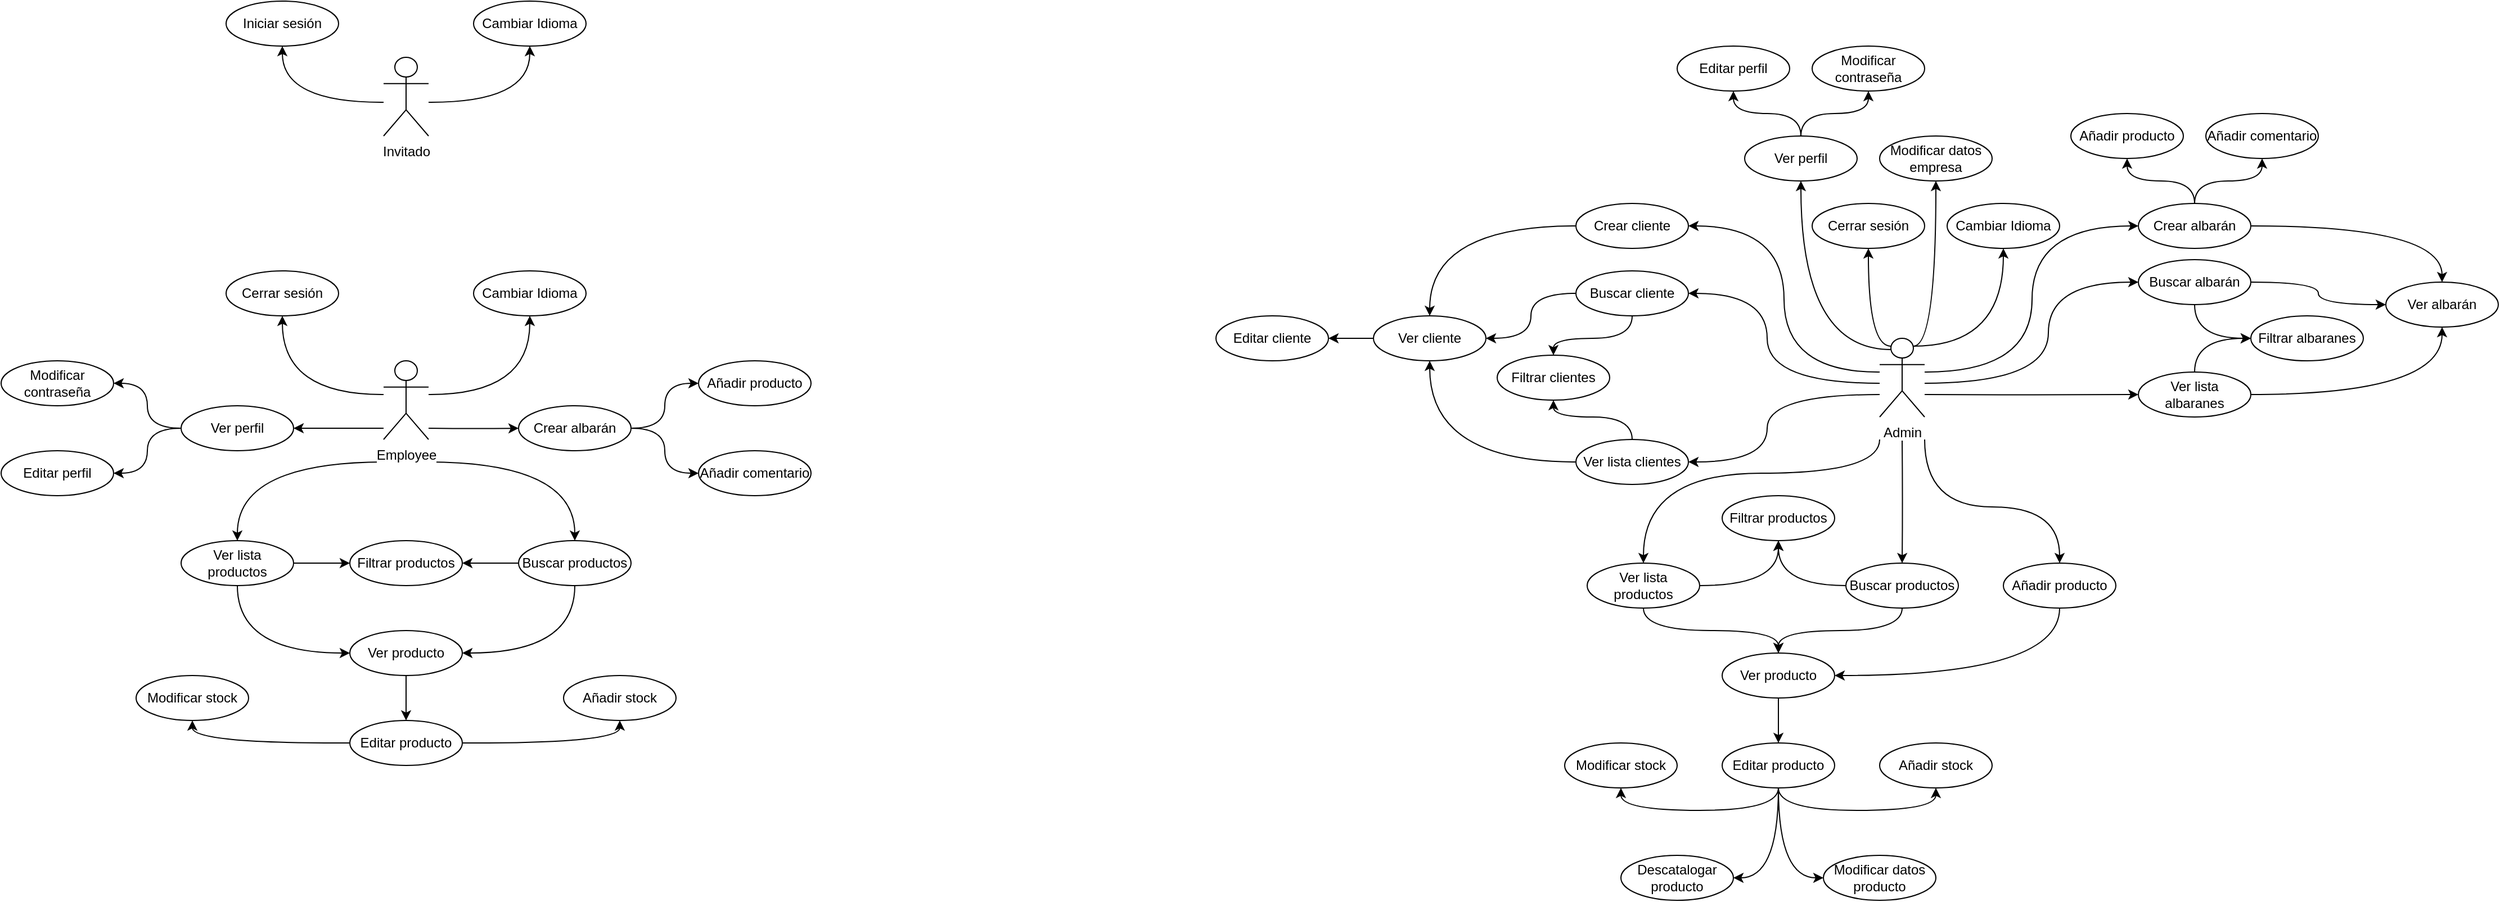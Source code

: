 <mxfile version="12.4.2" type="device" pages="1"><diagram id="t-pnMxglqVL1bs8oML7X" name="Página-1"><mxGraphModel dx="2507" dy="725" grid="1" gridSize="10" guides="1" tooltips="1" connect="1" arrows="1" fold="1" page="1" pageScale="1" pageWidth="1169" pageHeight="827" math="0" shadow="0"><root><mxCell id="0"/><mxCell id="1" parent="0"/><mxCell id="mmlNpVnvn-ikq8rBzPxx-4" style="edgeStyle=orthogonalEdgeStyle;orthogonalLoop=1;jettySize=auto;html=1;entryX=0.5;entryY=1;entryDx=0;entryDy=0;curved=1;" edge="1" parent="1" target="mmlNpVnvn-ikq8rBzPxx-2"><mxGeometry relative="1" as="geometry"><mxPoint x="280" y="210" as="sourcePoint"/></mxGeometry></mxCell><mxCell id="mmlNpVnvn-ikq8rBzPxx-5" style="edgeStyle=orthogonalEdgeStyle;curved=1;orthogonalLoop=1;jettySize=auto;html=1;entryX=0.5;entryY=1;entryDx=0;entryDy=0;" edge="1" parent="1" target="mmlNpVnvn-ikq8rBzPxx-3"><mxGeometry relative="1" as="geometry"><mxPoint x="320" y="210" as="sourcePoint"/></mxGeometry></mxCell><mxCell id="mmlNpVnvn-ikq8rBzPxx-1" value="Invitado&lt;br&gt;" style="shape=umlActor;verticalLabelPosition=bottom;labelBackgroundColor=#ffffff;verticalAlign=top;html=1;outlineConnect=0;" vertex="1" parent="1"><mxGeometry x="280" y="170" width="40" height="70" as="geometry"/></mxCell><mxCell id="mmlNpVnvn-ikq8rBzPxx-2" value="Iniciar sesión" style="ellipse;whiteSpace=wrap;html=1;align=center;" vertex="1" parent="1"><mxGeometry x="140" y="120" width="100" height="40" as="geometry"/></mxCell><mxCell id="mmlNpVnvn-ikq8rBzPxx-3" value="Cambiar Idioma" style="ellipse;whiteSpace=wrap;html=1;align=center;" vertex="1" parent="1"><mxGeometry x="360" y="120" width="100" height="40" as="geometry"/></mxCell><mxCell id="mmlNpVnvn-ikq8rBzPxx-26" style="edgeStyle=orthogonalEdgeStyle;curved=1;orthogonalLoop=1;jettySize=auto;html=1;entryX=1;entryY=0.5;entryDx=0;entryDy=0;" edge="1" parent="1" target="mmlNpVnvn-ikq8rBzPxx-13"><mxGeometry relative="1" as="geometry"><mxPoint x="280" y="500" as="sourcePoint"/><Array as="points"><mxPoint x="280" y="500"/></Array></mxGeometry></mxCell><mxCell id="mmlNpVnvn-ikq8rBzPxx-27" style="edgeStyle=orthogonalEdgeStyle;curved=1;orthogonalLoop=1;jettySize=auto;html=1;entryX=0;entryY=0.5;entryDx=0;entryDy=0;" edge="1" parent="1" target="mmlNpVnvn-ikq8rBzPxx-21"><mxGeometry relative="1" as="geometry"><mxPoint x="320" y="500" as="sourcePoint"/></mxGeometry></mxCell><mxCell id="mmlNpVnvn-ikq8rBzPxx-29" style="edgeStyle=orthogonalEdgeStyle;curved=1;orthogonalLoop=1;jettySize=auto;html=1;entryX=0.5;entryY=1;entryDx=0;entryDy=0;" edge="1" parent="1" target="mmlNpVnvn-ikq8rBzPxx-11"><mxGeometry relative="1" as="geometry"><mxPoint x="280" y="470" as="sourcePoint"/></mxGeometry></mxCell><mxCell id="mmlNpVnvn-ikq8rBzPxx-30" style="edgeStyle=orthogonalEdgeStyle;curved=1;orthogonalLoop=1;jettySize=auto;html=1;entryX=0.5;entryY=1;entryDx=0;entryDy=0;" edge="1" parent="1" target="mmlNpVnvn-ikq8rBzPxx-12"><mxGeometry relative="1" as="geometry"><mxPoint x="320" y="470" as="sourcePoint"/></mxGeometry></mxCell><mxCell id="mmlNpVnvn-ikq8rBzPxx-33" style="edgeStyle=orthogonalEdgeStyle;curved=1;orthogonalLoop=1;jettySize=auto;html=1;entryX=0.5;entryY=0;entryDx=0;entryDy=0;" edge="1" parent="1" target="mmlNpVnvn-ikq8rBzPxx-16"><mxGeometry relative="1" as="geometry"><mxPoint x="320" y="530" as="sourcePoint"/></mxGeometry></mxCell><mxCell id="mmlNpVnvn-ikq8rBzPxx-45" style="edgeStyle=orthogonalEdgeStyle;curved=1;orthogonalLoop=1;jettySize=auto;html=1;entryX=0.5;entryY=0;entryDx=0;entryDy=0;" edge="1" parent="1" target="mmlNpVnvn-ikq8rBzPxx-43"><mxGeometry relative="1" as="geometry"><mxPoint x="280" y="530" as="sourcePoint"/></mxGeometry></mxCell><mxCell id="mmlNpVnvn-ikq8rBzPxx-8" value="Employee" style="shape=umlActor;verticalLabelPosition=bottom;labelBackgroundColor=#ffffff;verticalAlign=top;html=1;outlineConnect=0;" vertex="1" parent="1"><mxGeometry x="280" y="440" width="40" height="70" as="geometry"/></mxCell><mxCell id="mmlNpVnvn-ikq8rBzPxx-11" value="Cerrar sesión" style="ellipse;whiteSpace=wrap;html=1;align=center;" vertex="1" parent="1"><mxGeometry x="140" y="360" width="100" height="40" as="geometry"/></mxCell><mxCell id="mmlNpVnvn-ikq8rBzPxx-12" value="Cambiar Idioma" style="ellipse;whiteSpace=wrap;html=1;align=center;" vertex="1" parent="1"><mxGeometry x="360" y="360" width="100" height="40" as="geometry"/></mxCell><mxCell id="mmlNpVnvn-ikq8rBzPxx-39" style="edgeStyle=orthogonalEdgeStyle;curved=1;orthogonalLoop=1;jettySize=auto;html=1;exitX=0;exitY=0.5;exitDx=0;exitDy=0;entryX=1;entryY=0.5;entryDx=0;entryDy=0;" edge="1" parent="1" source="mmlNpVnvn-ikq8rBzPxx-13" target="mmlNpVnvn-ikq8rBzPxx-14"><mxGeometry relative="1" as="geometry"/></mxCell><mxCell id="mmlNpVnvn-ikq8rBzPxx-40" style="edgeStyle=orthogonalEdgeStyle;curved=1;orthogonalLoop=1;jettySize=auto;html=1;exitX=0;exitY=0.5;exitDx=0;exitDy=0;entryX=1;entryY=0.5;entryDx=0;entryDy=0;" edge="1" parent="1" source="mmlNpVnvn-ikq8rBzPxx-13" target="mmlNpVnvn-ikq8rBzPxx-15"><mxGeometry relative="1" as="geometry"/></mxCell><mxCell id="mmlNpVnvn-ikq8rBzPxx-13" value="Ver perfil" style="ellipse;whiteSpace=wrap;html=1;align=center;" vertex="1" parent="1"><mxGeometry x="100" y="480" width="100" height="40" as="geometry"/></mxCell><mxCell id="mmlNpVnvn-ikq8rBzPxx-14" value="Modificar contraseña" style="ellipse;whiteSpace=wrap;html=1;align=center;" vertex="1" parent="1"><mxGeometry x="-60" y="440" width="100" height="40" as="geometry"/></mxCell><mxCell id="mmlNpVnvn-ikq8rBzPxx-15" value="Editar perfil" style="ellipse;whiteSpace=wrap;html=1;align=center;" vertex="1" parent="1"><mxGeometry x="-60" y="520" width="100" height="40" as="geometry"/></mxCell><mxCell id="mmlNpVnvn-ikq8rBzPxx-34" style="edgeStyle=orthogonalEdgeStyle;curved=1;orthogonalLoop=1;jettySize=auto;html=1;exitX=0.5;exitY=1;exitDx=0;exitDy=0;entryX=1;entryY=0.5;entryDx=0;entryDy=0;" edge="1" parent="1" source="mmlNpVnvn-ikq8rBzPxx-16" target="mmlNpVnvn-ikq8rBzPxx-17"><mxGeometry relative="1" as="geometry"/></mxCell><mxCell id="mmlNpVnvn-ikq8rBzPxx-48" style="edgeStyle=orthogonalEdgeStyle;curved=1;orthogonalLoop=1;jettySize=auto;html=1;exitX=0;exitY=0.5;exitDx=0;exitDy=0;entryX=1;entryY=0.5;entryDx=0;entryDy=0;" edge="1" parent="1" source="mmlNpVnvn-ikq8rBzPxx-16" target="mmlNpVnvn-ikq8rBzPxx-46"><mxGeometry relative="1" as="geometry"/></mxCell><mxCell id="mmlNpVnvn-ikq8rBzPxx-16" value="Buscar productos" style="ellipse;whiteSpace=wrap;html=1;align=center;" vertex="1" parent="1"><mxGeometry x="400" y="600" width="100" height="40" as="geometry"/></mxCell><mxCell id="mmlNpVnvn-ikq8rBzPxx-35" style="edgeStyle=orthogonalEdgeStyle;curved=1;orthogonalLoop=1;jettySize=auto;html=1;exitX=0.5;exitY=1;exitDx=0;exitDy=0;entryX=0.5;entryY=0;entryDx=0;entryDy=0;" edge="1" parent="1" source="mmlNpVnvn-ikq8rBzPxx-17"><mxGeometry relative="1" as="geometry"><mxPoint x="300" y="760" as="targetPoint"/></mxGeometry></mxCell><mxCell id="mmlNpVnvn-ikq8rBzPxx-17" value="Ver producto" style="ellipse;whiteSpace=wrap;html=1;align=center;" vertex="1" parent="1"><mxGeometry x="250" y="680" width="100" height="40" as="geometry"/></mxCell><mxCell id="mmlNpVnvn-ikq8rBzPxx-36" style="edgeStyle=orthogonalEdgeStyle;curved=1;orthogonalLoop=1;jettySize=auto;html=1;exitX=1;exitY=0.5;exitDx=0;exitDy=0;entryX=0.5;entryY=1;entryDx=0;entryDy=0;" edge="1" parent="1" target="mmlNpVnvn-ikq8rBzPxx-20"><mxGeometry relative="1" as="geometry"><mxPoint x="350" y="780" as="sourcePoint"/></mxGeometry></mxCell><mxCell id="mmlNpVnvn-ikq8rBzPxx-42" style="edgeStyle=orthogonalEdgeStyle;curved=1;orthogonalLoop=1;jettySize=auto;html=1;exitX=0;exitY=0.5;exitDx=0;exitDy=0;entryX=0.5;entryY=1;entryDx=0;entryDy=0;" edge="1" parent="1" target="mmlNpVnvn-ikq8rBzPxx-19"><mxGeometry relative="1" as="geometry"><mxPoint x="250" y="780" as="sourcePoint"/></mxGeometry></mxCell><mxCell id="mmlNpVnvn-ikq8rBzPxx-19" value="Modificar stock" style="ellipse;whiteSpace=wrap;html=1;align=center;" vertex="1" parent="1"><mxGeometry x="60" y="720" width="100" height="40" as="geometry"/></mxCell><mxCell id="mmlNpVnvn-ikq8rBzPxx-20" value="Añadir stock" style="ellipse;whiteSpace=wrap;html=1;align=center;" vertex="1" parent="1"><mxGeometry x="440" y="720" width="100" height="40" as="geometry"/></mxCell><mxCell id="mmlNpVnvn-ikq8rBzPxx-31" style="edgeStyle=orthogonalEdgeStyle;curved=1;orthogonalLoop=1;jettySize=auto;html=1;exitX=1;exitY=0.5;exitDx=0;exitDy=0;entryX=0;entryY=0.5;entryDx=0;entryDy=0;" edge="1" parent="1" source="mmlNpVnvn-ikq8rBzPxx-21" target="mmlNpVnvn-ikq8rBzPxx-22"><mxGeometry relative="1" as="geometry"/></mxCell><mxCell id="mmlNpVnvn-ikq8rBzPxx-32" style="edgeStyle=orthogonalEdgeStyle;curved=1;orthogonalLoop=1;jettySize=auto;html=1;exitX=1;exitY=0.5;exitDx=0;exitDy=0;entryX=0;entryY=0.5;entryDx=0;entryDy=0;" edge="1" parent="1" source="mmlNpVnvn-ikq8rBzPxx-21" target="mmlNpVnvn-ikq8rBzPxx-24"><mxGeometry relative="1" as="geometry"/></mxCell><mxCell id="mmlNpVnvn-ikq8rBzPxx-21" value="Crear albarán" style="ellipse;whiteSpace=wrap;html=1;align=center;" vertex="1" parent="1"><mxGeometry x="400" y="480" width="100" height="40" as="geometry"/></mxCell><mxCell id="mmlNpVnvn-ikq8rBzPxx-22" value="Añadir producto" style="ellipse;whiteSpace=wrap;html=1;align=center;" vertex="1" parent="1"><mxGeometry x="560" y="440" width="100" height="40" as="geometry"/></mxCell><mxCell id="mmlNpVnvn-ikq8rBzPxx-24" value="Añadir comentario" style="ellipse;whiteSpace=wrap;html=1;align=center;" vertex="1" parent="1"><mxGeometry x="560" y="520" width="100" height="40" as="geometry"/></mxCell><mxCell id="mmlNpVnvn-ikq8rBzPxx-44" style="edgeStyle=orthogonalEdgeStyle;curved=1;orthogonalLoop=1;jettySize=auto;html=1;exitX=0.5;exitY=1;exitDx=0;exitDy=0;entryX=0;entryY=0.5;entryDx=0;entryDy=0;" edge="1" parent="1" source="mmlNpVnvn-ikq8rBzPxx-43" target="mmlNpVnvn-ikq8rBzPxx-17"><mxGeometry relative="1" as="geometry"/></mxCell><mxCell id="mmlNpVnvn-ikq8rBzPxx-47" style="edgeStyle=orthogonalEdgeStyle;curved=1;orthogonalLoop=1;jettySize=auto;html=1;exitX=1;exitY=0.5;exitDx=0;exitDy=0;entryX=0;entryY=0.5;entryDx=0;entryDy=0;" edge="1" parent="1" source="mmlNpVnvn-ikq8rBzPxx-43" target="mmlNpVnvn-ikq8rBzPxx-46"><mxGeometry relative="1" as="geometry"/></mxCell><mxCell id="mmlNpVnvn-ikq8rBzPxx-43" value="Ver lista productos" style="ellipse;whiteSpace=wrap;html=1;align=center;" vertex="1" parent="1"><mxGeometry x="100" y="600" width="100" height="40" as="geometry"/></mxCell><mxCell id="mmlNpVnvn-ikq8rBzPxx-46" value="Filtrar productos" style="ellipse;whiteSpace=wrap;html=1;align=center;" vertex="1" parent="1"><mxGeometry x="250" y="600" width="100" height="40" as="geometry"/></mxCell><mxCell id="mmlNpVnvn-ikq8rBzPxx-50" style="edgeStyle=orthogonalEdgeStyle;curved=1;orthogonalLoop=1;jettySize=auto;html=1;entryX=0;entryY=0.5;entryDx=0;entryDy=0;" edge="1" parent="1" target="mmlNpVnvn-ikq8rBzPxx-75"><mxGeometry relative="1" as="geometry"><mxPoint x="1650" y="450" as="sourcePoint"/></mxGeometry></mxCell><mxCell id="mmlNpVnvn-ikq8rBzPxx-52" style="edgeStyle=orthogonalEdgeStyle;curved=1;orthogonalLoop=1;jettySize=auto;html=1;entryX=0.5;entryY=1;entryDx=0;entryDy=0;exitX=0.75;exitY=0.1;exitDx=0;exitDy=0;exitPerimeter=0;" edge="1" parent="1" target="mmlNpVnvn-ikq8rBzPxx-57" source="mmlNpVnvn-ikq8rBzPxx-55"><mxGeometry relative="1" as="geometry"><mxPoint x="1650" y="430" as="sourcePoint"/></mxGeometry></mxCell><mxCell id="mmlNpVnvn-ikq8rBzPxx-54" style="edgeStyle=orthogonalEdgeStyle;curved=1;orthogonalLoop=1;jettySize=auto;html=1;entryX=0.5;entryY=0;entryDx=0;entryDy=0;" edge="1" parent="1" target="mmlNpVnvn-ikq8rBzPxx-80"><mxGeometry relative="1" as="geometry"><mxPoint x="1610" y="510" as="sourcePoint"/><Array as="points"><mxPoint x="1610" y="540"/><mxPoint x="1400" y="540"/></Array></mxGeometry></mxCell><mxCell id="mmlNpVnvn-ikq8rBzPxx-84" style="edgeStyle=orthogonalEdgeStyle;curved=1;orthogonalLoop=1;jettySize=auto;html=1;" edge="1" parent="1" target="mmlNpVnvn-ikq8rBzPxx-65"><mxGeometry relative="1" as="geometry"><mxPoint x="1630" y="510" as="sourcePoint"/></mxGeometry></mxCell><mxCell id="mmlNpVnvn-ikq8rBzPxx-86" style="edgeStyle=orthogonalEdgeStyle;curved=1;orthogonalLoop=1;jettySize=auto;html=1;entryX=0.5;entryY=0;entryDx=0;entryDy=0;" edge="1" parent="1" target="mmlNpVnvn-ikq8rBzPxx-85"><mxGeometry relative="1" as="geometry"><mxPoint x="1650" y="510" as="sourcePoint"/><Array as="points"><mxPoint x="1650" y="570"/><mxPoint x="1770" y="570"/></Array></mxGeometry></mxCell><mxCell id="mmlNpVnvn-ikq8rBzPxx-101" style="edgeStyle=orthogonalEdgeStyle;curved=1;orthogonalLoop=1;jettySize=auto;html=1;entryX=0.5;entryY=1;entryDx=0;entryDy=0;" edge="1" parent="1" target="mmlNpVnvn-ikq8rBzPxx-60"><mxGeometry relative="1" as="geometry"><mxPoint x="1620" y="430" as="sourcePoint"/><Array as="points"><mxPoint x="1540" y="430"/></Array></mxGeometry></mxCell><mxCell id="mmlNpVnvn-ikq8rBzPxx-108" style="edgeStyle=orthogonalEdgeStyle;curved=1;orthogonalLoop=1;jettySize=auto;html=1;entryX=1;entryY=0.5;entryDx=0;entryDy=0;" edge="1" parent="1" target="mmlNpVnvn-ikq8rBzPxx-106"><mxGeometry relative="1" as="geometry"><mxPoint x="1610" y="450" as="sourcePoint"/></mxGeometry></mxCell><mxCell id="mmlNpVnvn-ikq8rBzPxx-109" style="edgeStyle=orthogonalEdgeStyle;curved=1;orthogonalLoop=1;jettySize=auto;html=1;entryX=1;entryY=0.5;entryDx=0;entryDy=0;" edge="1" parent="1" target="mmlNpVnvn-ikq8rBzPxx-107"><mxGeometry relative="1" as="geometry"><mxPoint x="1610" y="460" as="sourcePoint"/><Array as="points"><mxPoint x="1510" y="460"/><mxPoint x="1510" y="380"/></Array></mxGeometry></mxCell><mxCell id="mmlNpVnvn-ikq8rBzPxx-110" style="edgeStyle=orthogonalEdgeStyle;curved=1;orthogonalLoop=1;jettySize=auto;html=1;entryX=1;entryY=0.5;entryDx=0;entryDy=0;" edge="1" parent="1" target="mmlNpVnvn-ikq8rBzPxx-100"><mxGeometry relative="1" as="geometry"><mxPoint x="1610" y="470" as="sourcePoint"/><Array as="points"><mxPoint x="1510" y="470"/><mxPoint x="1510" y="530"/></Array></mxGeometry></mxCell><mxCell id="mmlNpVnvn-ikq8rBzPxx-120" style="edgeStyle=orthogonalEdgeStyle;curved=1;orthogonalLoop=1;jettySize=auto;html=1;exitX=0.25;exitY=0.1;exitDx=0;exitDy=0;exitPerimeter=0;entryX=0.5;entryY=1;entryDx=0;entryDy=0;" edge="1" parent="1" source="mmlNpVnvn-ikq8rBzPxx-55" target="mmlNpVnvn-ikq8rBzPxx-56"><mxGeometry relative="1" as="geometry"><Array as="points"><mxPoint x="1600" y="427"/></Array></mxGeometry></mxCell><mxCell id="mmlNpVnvn-ikq8rBzPxx-121" style="edgeStyle=orthogonalEdgeStyle;curved=1;orthogonalLoop=1;jettySize=auto;html=1;exitX=0.75;exitY=0.1;exitDx=0;exitDy=0;exitPerimeter=0;entryX=0.5;entryY=1;entryDx=0;entryDy=0;" edge="1" parent="1" source="mmlNpVnvn-ikq8rBzPxx-55" target="mmlNpVnvn-ikq8rBzPxx-95"><mxGeometry relative="1" as="geometry"><Array as="points"><mxPoint x="1660" y="427"/></Array></mxGeometry></mxCell><mxCell id="mmlNpVnvn-ikq8rBzPxx-130" style="edgeStyle=orthogonalEdgeStyle;curved=1;orthogonalLoop=1;jettySize=auto;html=1;entryX=0;entryY=0.5;entryDx=0;entryDy=0;" edge="1" parent="1" target="mmlNpVnvn-ikq8rBzPxx-128"><mxGeometry relative="1" as="geometry"><mxPoint x="1650" y="460" as="sourcePoint"/><Array as="points"><mxPoint x="1760" y="460"/><mxPoint x="1760" y="370"/></Array></mxGeometry></mxCell><mxCell id="mmlNpVnvn-ikq8rBzPxx-131" style="edgeStyle=orthogonalEdgeStyle;curved=1;orthogonalLoop=1;jettySize=auto;html=1;entryX=0;entryY=0.5;entryDx=0;entryDy=0;" edge="1" parent="1" target="mmlNpVnvn-ikq8rBzPxx-129"><mxGeometry relative="1" as="geometry"><mxPoint x="1650" y="470" as="sourcePoint"/></mxGeometry></mxCell><mxCell id="mmlNpVnvn-ikq8rBzPxx-55" value="Admin" style="shape=umlActor;verticalLabelPosition=bottom;labelBackgroundColor=#ffffff;verticalAlign=top;html=1;outlineConnect=0;" vertex="1" parent="1"><mxGeometry x="1610" y="420" width="40" height="70" as="geometry"/></mxCell><mxCell id="mmlNpVnvn-ikq8rBzPxx-56" value="Cerrar sesión" style="ellipse;whiteSpace=wrap;html=1;align=center;" vertex="1" parent="1"><mxGeometry x="1550" y="300" width="100" height="40" as="geometry"/></mxCell><mxCell id="mmlNpVnvn-ikq8rBzPxx-57" value="Cambiar Idioma" style="ellipse;whiteSpace=wrap;html=1;align=center;" vertex="1" parent="1"><mxGeometry x="1670" y="300" width="100" height="40" as="geometry"/></mxCell><mxCell id="mmlNpVnvn-ikq8rBzPxx-104" style="edgeStyle=orthogonalEdgeStyle;curved=1;orthogonalLoop=1;jettySize=auto;html=1;exitX=0.5;exitY=0;exitDx=0;exitDy=0;entryX=0.5;entryY=1;entryDx=0;entryDy=0;" edge="1" parent="1" source="mmlNpVnvn-ikq8rBzPxx-60" target="mmlNpVnvn-ikq8rBzPxx-62"><mxGeometry relative="1" as="geometry"/></mxCell><mxCell id="mmlNpVnvn-ikq8rBzPxx-105" style="edgeStyle=orthogonalEdgeStyle;curved=1;orthogonalLoop=1;jettySize=auto;html=1;exitX=0.5;exitY=0;exitDx=0;exitDy=0;entryX=0.5;entryY=1;entryDx=0;entryDy=0;" edge="1" parent="1" source="mmlNpVnvn-ikq8rBzPxx-60" target="mmlNpVnvn-ikq8rBzPxx-61"><mxGeometry relative="1" as="geometry"/></mxCell><mxCell id="mmlNpVnvn-ikq8rBzPxx-60" value="Ver perfil" style="ellipse;whiteSpace=wrap;html=1;align=center;" vertex="1" parent="1"><mxGeometry x="1490" y="240" width="100" height="40" as="geometry"/></mxCell><mxCell id="mmlNpVnvn-ikq8rBzPxx-61" value="Modificar contraseña" style="ellipse;whiteSpace=wrap;html=1;align=center;" vertex="1" parent="1"><mxGeometry x="1550" y="160" width="100" height="40" as="geometry"/></mxCell><mxCell id="mmlNpVnvn-ikq8rBzPxx-62" value="Editar perfil" style="ellipse;whiteSpace=wrap;html=1;align=center;" vertex="1" parent="1"><mxGeometry x="1430" y="160" width="100" height="40" as="geometry"/></mxCell><mxCell id="mmlNpVnvn-ikq8rBzPxx-63" style="edgeStyle=orthogonalEdgeStyle;curved=1;orthogonalLoop=1;jettySize=auto;html=1;exitX=0.5;exitY=1;exitDx=0;exitDy=0;entryX=0.5;entryY=0;entryDx=0;entryDy=0;" edge="1" parent="1" source="mmlNpVnvn-ikq8rBzPxx-65" target="mmlNpVnvn-ikq8rBzPxx-67"><mxGeometry relative="1" as="geometry"/></mxCell><mxCell id="mmlNpVnvn-ikq8rBzPxx-64" style="edgeStyle=orthogonalEdgeStyle;curved=1;orthogonalLoop=1;jettySize=auto;html=1;exitX=0;exitY=0.5;exitDx=0;exitDy=0;" edge="1" parent="1" source="mmlNpVnvn-ikq8rBzPxx-65" target="mmlNpVnvn-ikq8rBzPxx-81"><mxGeometry relative="1" as="geometry"><mxPoint x="1540" y="591" as="targetPoint"/></mxGeometry></mxCell><mxCell id="mmlNpVnvn-ikq8rBzPxx-65" value="Buscar productos" style="ellipse;whiteSpace=wrap;html=1;align=center;" vertex="1" parent="1"><mxGeometry x="1580" y="620" width="100" height="40" as="geometry"/></mxCell><mxCell id="mmlNpVnvn-ikq8rBzPxx-66" style="edgeStyle=orthogonalEdgeStyle;curved=1;orthogonalLoop=1;jettySize=auto;html=1;exitX=0.5;exitY=1;exitDx=0;exitDy=0;entryX=0.5;entryY=0;entryDx=0;entryDy=0;" edge="1" parent="1" source="mmlNpVnvn-ikq8rBzPxx-67" target="mmlNpVnvn-ikq8rBzPxx-70"><mxGeometry relative="1" as="geometry"/></mxCell><mxCell id="mmlNpVnvn-ikq8rBzPxx-67" value="Ver producto" style="ellipse;whiteSpace=wrap;html=1;align=center;" vertex="1" parent="1"><mxGeometry x="1470" y="700" width="100" height="40" as="geometry"/></mxCell><mxCell id="mmlNpVnvn-ikq8rBzPxx-68" style="edgeStyle=orthogonalEdgeStyle;curved=1;orthogonalLoop=1;jettySize=auto;html=1;exitX=0.5;exitY=1;exitDx=0;exitDy=0;entryX=0.5;entryY=1;entryDx=0;entryDy=0;" edge="1" parent="1" source="mmlNpVnvn-ikq8rBzPxx-70" target="mmlNpVnvn-ikq8rBzPxx-72"><mxGeometry relative="1" as="geometry"/></mxCell><mxCell id="mmlNpVnvn-ikq8rBzPxx-69" style="edgeStyle=orthogonalEdgeStyle;curved=1;orthogonalLoop=1;jettySize=auto;html=1;exitX=0.5;exitY=1;exitDx=0;exitDy=0;entryX=0.5;entryY=1;entryDx=0;entryDy=0;" edge="1" parent="1" source="mmlNpVnvn-ikq8rBzPxx-70" target="mmlNpVnvn-ikq8rBzPxx-71"><mxGeometry relative="1" as="geometry"/></mxCell><mxCell id="mmlNpVnvn-ikq8rBzPxx-89" style="edgeStyle=orthogonalEdgeStyle;curved=1;orthogonalLoop=1;jettySize=auto;html=1;exitX=0.5;exitY=1;exitDx=0;exitDy=0;entryX=1;entryY=0.5;entryDx=0;entryDy=0;" edge="1" parent="1" source="mmlNpVnvn-ikq8rBzPxx-70" target="mmlNpVnvn-ikq8rBzPxx-88"><mxGeometry relative="1" as="geometry"/></mxCell><mxCell id="mmlNpVnvn-ikq8rBzPxx-99" style="edgeStyle=orthogonalEdgeStyle;curved=1;orthogonalLoop=1;jettySize=auto;html=1;exitX=0.5;exitY=1;exitDx=0;exitDy=0;entryX=0;entryY=0.5;entryDx=0;entryDy=0;" edge="1" parent="1" source="mmlNpVnvn-ikq8rBzPxx-70" target="mmlNpVnvn-ikq8rBzPxx-98"><mxGeometry relative="1" as="geometry"/></mxCell><mxCell id="mmlNpVnvn-ikq8rBzPxx-70" value="Editar producto" style="ellipse;whiteSpace=wrap;html=1;align=center;" vertex="1" parent="1"><mxGeometry x="1470" y="780" width="100" height="40" as="geometry"/></mxCell><mxCell id="mmlNpVnvn-ikq8rBzPxx-71" value="Modificar stock" style="ellipse;whiteSpace=wrap;html=1;align=center;" vertex="1" parent="1"><mxGeometry x="1330" y="780" width="100" height="40" as="geometry"/></mxCell><mxCell id="mmlNpVnvn-ikq8rBzPxx-72" value="Añadir stock" style="ellipse;whiteSpace=wrap;html=1;align=center;" vertex="1" parent="1"><mxGeometry x="1610" y="780" width="100" height="40" as="geometry"/></mxCell><mxCell id="mmlNpVnvn-ikq8rBzPxx-137" style="edgeStyle=orthogonalEdgeStyle;curved=1;orthogonalLoop=1;jettySize=auto;html=1;exitX=0.5;exitY=0;exitDx=0;exitDy=0;entryX=0.5;entryY=1;entryDx=0;entryDy=0;" edge="1" parent="1" source="mmlNpVnvn-ikq8rBzPxx-75" target="mmlNpVnvn-ikq8rBzPxx-76"><mxGeometry relative="1" as="geometry"/></mxCell><mxCell id="mmlNpVnvn-ikq8rBzPxx-138" style="edgeStyle=orthogonalEdgeStyle;curved=1;orthogonalLoop=1;jettySize=auto;html=1;exitX=0.5;exitY=0;exitDx=0;exitDy=0;entryX=0.5;entryY=1;entryDx=0;entryDy=0;" edge="1" parent="1" source="mmlNpVnvn-ikq8rBzPxx-75" target="mmlNpVnvn-ikq8rBzPxx-77"><mxGeometry relative="1" as="geometry"/></mxCell><mxCell id="mmlNpVnvn-ikq8rBzPxx-141" style="edgeStyle=orthogonalEdgeStyle;curved=1;orthogonalLoop=1;jettySize=auto;html=1;exitX=1;exitY=0.5;exitDx=0;exitDy=0;entryX=0.5;entryY=0;entryDx=0;entryDy=0;" edge="1" parent="1" source="mmlNpVnvn-ikq8rBzPxx-75" target="mmlNpVnvn-ikq8rBzPxx-136"><mxGeometry relative="1" as="geometry"/></mxCell><mxCell id="mmlNpVnvn-ikq8rBzPxx-75" value="Crear albarán" style="ellipse;whiteSpace=wrap;html=1;align=center;" vertex="1" parent="1"><mxGeometry x="1840" y="300" width="100" height="40" as="geometry"/></mxCell><mxCell id="mmlNpVnvn-ikq8rBzPxx-76" value="Añadir producto" style="ellipse;whiteSpace=wrap;html=1;align=center;" vertex="1" parent="1"><mxGeometry x="1780" y="220" width="100" height="40" as="geometry"/></mxCell><mxCell id="mmlNpVnvn-ikq8rBzPxx-77" value="Añadir comentario" style="ellipse;whiteSpace=wrap;html=1;align=center;" vertex="1" parent="1"><mxGeometry x="1900" y="220" width="100" height="40" as="geometry"/></mxCell><mxCell id="mmlNpVnvn-ikq8rBzPxx-78" style="edgeStyle=orthogonalEdgeStyle;curved=1;orthogonalLoop=1;jettySize=auto;html=1;exitX=0.5;exitY=1;exitDx=0;exitDy=0;entryX=0.5;entryY=0;entryDx=0;entryDy=0;" edge="1" parent="1" source="mmlNpVnvn-ikq8rBzPxx-80" target="mmlNpVnvn-ikq8rBzPxx-67"><mxGeometry relative="1" as="geometry"/></mxCell><mxCell id="mmlNpVnvn-ikq8rBzPxx-79" style="edgeStyle=orthogonalEdgeStyle;curved=1;orthogonalLoop=1;jettySize=auto;html=1;exitX=1;exitY=0.5;exitDx=0;exitDy=0;entryX=0.5;entryY=1;entryDx=0;entryDy=0;" edge="1" parent="1" source="mmlNpVnvn-ikq8rBzPxx-80" target="mmlNpVnvn-ikq8rBzPxx-81"><mxGeometry relative="1" as="geometry"/></mxCell><mxCell id="mmlNpVnvn-ikq8rBzPxx-80" value="Ver lista productos" style="ellipse;whiteSpace=wrap;html=1;align=center;" vertex="1" parent="1"><mxGeometry x="1350" y="620" width="100" height="40" as="geometry"/></mxCell><mxCell id="mmlNpVnvn-ikq8rBzPxx-81" value="Filtrar productos" style="ellipse;whiteSpace=wrap;html=1;align=center;" vertex="1" parent="1"><mxGeometry x="1470" y="560" width="100" height="40" as="geometry"/></mxCell><mxCell id="mmlNpVnvn-ikq8rBzPxx-87" style="edgeStyle=orthogonalEdgeStyle;curved=1;orthogonalLoop=1;jettySize=auto;html=1;exitX=0.5;exitY=1;exitDx=0;exitDy=0;entryX=1;entryY=0.5;entryDx=0;entryDy=0;" edge="1" parent="1" source="mmlNpVnvn-ikq8rBzPxx-85" target="mmlNpVnvn-ikq8rBzPxx-67"><mxGeometry relative="1" as="geometry"/></mxCell><mxCell id="mmlNpVnvn-ikq8rBzPxx-85" value="Añadir producto" style="ellipse;whiteSpace=wrap;html=1;align=center;" vertex="1" parent="1"><mxGeometry x="1720" y="620" width="100" height="40" as="geometry"/></mxCell><mxCell id="mmlNpVnvn-ikq8rBzPxx-88" value="Descatalogar producto" style="ellipse;whiteSpace=wrap;html=1;align=center;" vertex="1" parent="1"><mxGeometry x="1380" y="880" width="100" height="40" as="geometry"/></mxCell><mxCell id="mmlNpVnvn-ikq8rBzPxx-91" value="Editar producto" style="ellipse;whiteSpace=wrap;html=1;align=center;" vertex="1" parent="1"><mxGeometry x="250" y="760" width="100" height="40" as="geometry"/></mxCell><mxCell id="mmlNpVnvn-ikq8rBzPxx-95" value="Modificar datos empresa" style="ellipse;whiteSpace=wrap;html=1;align=center;" vertex="1" parent="1"><mxGeometry x="1610" y="240" width="100" height="40" as="geometry"/></mxCell><mxCell id="mmlNpVnvn-ikq8rBzPxx-98" value="Modificar datos producto" style="ellipse;whiteSpace=wrap;html=1;align=center;" vertex="1" parent="1"><mxGeometry x="1560" y="880" width="100" height="40" as="geometry"/></mxCell><mxCell id="mmlNpVnvn-ikq8rBzPxx-113" style="edgeStyle=orthogonalEdgeStyle;curved=1;orthogonalLoop=1;jettySize=auto;html=1;exitX=0;exitY=0.5;exitDx=0;exitDy=0;entryX=0.5;entryY=1;entryDx=0;entryDy=0;" edge="1" parent="1" source="mmlNpVnvn-ikq8rBzPxx-100" target="mmlNpVnvn-ikq8rBzPxx-111"><mxGeometry relative="1" as="geometry"/></mxCell><mxCell id="mmlNpVnvn-ikq8rBzPxx-123" style="edgeStyle=orthogonalEdgeStyle;curved=1;orthogonalLoop=1;jettySize=auto;html=1;exitX=0.5;exitY=0;exitDx=0;exitDy=0;entryX=0.5;entryY=1;entryDx=0;entryDy=0;" edge="1" parent="1" source="mmlNpVnvn-ikq8rBzPxx-100" target="mmlNpVnvn-ikq8rBzPxx-114"><mxGeometry relative="1" as="geometry"/></mxCell><mxCell id="mmlNpVnvn-ikq8rBzPxx-100" value="Ver lista clientes" style="ellipse;whiteSpace=wrap;html=1;align=center;" vertex="1" parent="1"><mxGeometry x="1340" y="510" width="100" height="40" as="geometry"/></mxCell><mxCell id="mmlNpVnvn-ikq8rBzPxx-112" style="edgeStyle=orthogonalEdgeStyle;curved=1;orthogonalLoop=1;jettySize=auto;html=1;exitX=0;exitY=0.5;exitDx=0;exitDy=0;entryX=0.5;entryY=0;entryDx=0;entryDy=0;" edge="1" parent="1" source="mmlNpVnvn-ikq8rBzPxx-106" target="mmlNpVnvn-ikq8rBzPxx-111"><mxGeometry relative="1" as="geometry"/></mxCell><mxCell id="mmlNpVnvn-ikq8rBzPxx-106" value="Crear cliente" style="ellipse;whiteSpace=wrap;html=1;align=center;" vertex="1" parent="1"><mxGeometry x="1340" y="300" width="100" height="40" as="geometry"/></mxCell><mxCell id="mmlNpVnvn-ikq8rBzPxx-115" style="edgeStyle=orthogonalEdgeStyle;curved=1;orthogonalLoop=1;jettySize=auto;html=1;exitX=0;exitY=0.5;exitDx=0;exitDy=0;entryX=1;entryY=0.5;entryDx=0;entryDy=0;" edge="1" parent="1" source="mmlNpVnvn-ikq8rBzPxx-107" target="mmlNpVnvn-ikq8rBzPxx-111"><mxGeometry relative="1" as="geometry"/></mxCell><mxCell id="mmlNpVnvn-ikq8rBzPxx-122" style="edgeStyle=orthogonalEdgeStyle;curved=1;orthogonalLoop=1;jettySize=auto;html=1;exitX=0.5;exitY=1;exitDx=0;exitDy=0;entryX=0.5;entryY=0;entryDx=0;entryDy=0;" edge="1" parent="1" source="mmlNpVnvn-ikq8rBzPxx-107" target="mmlNpVnvn-ikq8rBzPxx-114"><mxGeometry relative="1" as="geometry"/></mxCell><mxCell id="mmlNpVnvn-ikq8rBzPxx-107" value="Buscar cliente" style="ellipse;whiteSpace=wrap;html=1;align=center;" vertex="1" parent="1"><mxGeometry x="1340" y="360" width="100" height="40" as="geometry"/></mxCell><mxCell id="mmlNpVnvn-ikq8rBzPxx-125" style="edgeStyle=orthogonalEdgeStyle;curved=1;orthogonalLoop=1;jettySize=auto;html=1;exitX=0;exitY=0.5;exitDx=0;exitDy=0;entryX=1;entryY=0.5;entryDx=0;entryDy=0;" edge="1" parent="1" source="mmlNpVnvn-ikq8rBzPxx-111" target="mmlNpVnvn-ikq8rBzPxx-124"><mxGeometry relative="1" as="geometry"/></mxCell><mxCell id="mmlNpVnvn-ikq8rBzPxx-111" value="Ver cliente" style="ellipse;whiteSpace=wrap;html=1;align=center;" vertex="1" parent="1"><mxGeometry x="1160" y="400" width="100" height="40" as="geometry"/></mxCell><mxCell id="mmlNpVnvn-ikq8rBzPxx-114" value="Filtrar clientes" style="ellipse;whiteSpace=wrap;html=1;align=center;" vertex="1" parent="1"><mxGeometry x="1270" y="435" width="100" height="40" as="geometry"/></mxCell><mxCell id="mmlNpVnvn-ikq8rBzPxx-124" value="Editar cliente" style="ellipse;whiteSpace=wrap;html=1;align=center;" vertex="1" parent="1"><mxGeometry x="1020" y="400" width="100" height="40" as="geometry"/></mxCell><mxCell id="mmlNpVnvn-ikq8rBzPxx-133" style="edgeStyle=orthogonalEdgeStyle;curved=1;orthogonalLoop=1;jettySize=auto;html=1;exitX=0.5;exitY=1;exitDx=0;exitDy=0;entryX=0;entryY=0.5;entryDx=0;entryDy=0;" edge="1" parent="1" source="mmlNpVnvn-ikq8rBzPxx-128" target="mmlNpVnvn-ikq8rBzPxx-132"><mxGeometry relative="1" as="geometry"/></mxCell><mxCell id="mmlNpVnvn-ikq8rBzPxx-140" style="edgeStyle=orthogonalEdgeStyle;curved=1;orthogonalLoop=1;jettySize=auto;html=1;exitX=1;exitY=0.5;exitDx=0;exitDy=0;entryX=0;entryY=0.5;entryDx=0;entryDy=0;" edge="1" parent="1" source="mmlNpVnvn-ikq8rBzPxx-128" target="mmlNpVnvn-ikq8rBzPxx-136"><mxGeometry relative="1" as="geometry"/></mxCell><mxCell id="mmlNpVnvn-ikq8rBzPxx-128" value="Buscar albarán" style="ellipse;whiteSpace=wrap;html=1;align=center;" vertex="1" parent="1"><mxGeometry x="1840" y="350" width="100" height="40" as="geometry"/></mxCell><mxCell id="mmlNpVnvn-ikq8rBzPxx-134" style="edgeStyle=orthogonalEdgeStyle;curved=1;orthogonalLoop=1;jettySize=auto;html=1;exitX=0.5;exitY=0;exitDx=0;exitDy=0;" edge="1" parent="1" source="mmlNpVnvn-ikq8rBzPxx-129"><mxGeometry relative="1" as="geometry"><mxPoint x="1940" y="420" as="targetPoint"/><Array as="points"><mxPoint x="1890" y="420"/></Array></mxGeometry></mxCell><mxCell id="mmlNpVnvn-ikq8rBzPxx-139" style="edgeStyle=orthogonalEdgeStyle;curved=1;orthogonalLoop=1;jettySize=auto;html=1;exitX=1;exitY=0.5;exitDx=0;exitDy=0;entryX=0.5;entryY=1;entryDx=0;entryDy=0;" edge="1" parent="1" source="mmlNpVnvn-ikq8rBzPxx-129" target="mmlNpVnvn-ikq8rBzPxx-136"><mxGeometry relative="1" as="geometry"/></mxCell><mxCell id="mmlNpVnvn-ikq8rBzPxx-129" value="Ver lista albaranes" style="ellipse;whiteSpace=wrap;html=1;align=center;" vertex="1" parent="1"><mxGeometry x="1840" y="450" width="100" height="40" as="geometry"/></mxCell><mxCell id="mmlNpVnvn-ikq8rBzPxx-132" value="Filtrar albaranes" style="ellipse;whiteSpace=wrap;html=1;align=center;" vertex="1" parent="1"><mxGeometry x="1940" y="400" width="100" height="40" as="geometry"/></mxCell><mxCell id="mmlNpVnvn-ikq8rBzPxx-136" value="Ver albarán" style="ellipse;whiteSpace=wrap;html=1;align=center;" vertex="1" parent="1"><mxGeometry x="2060" y="370" width="100" height="40" as="geometry"/></mxCell></root></mxGraphModel></diagram></mxfile>
